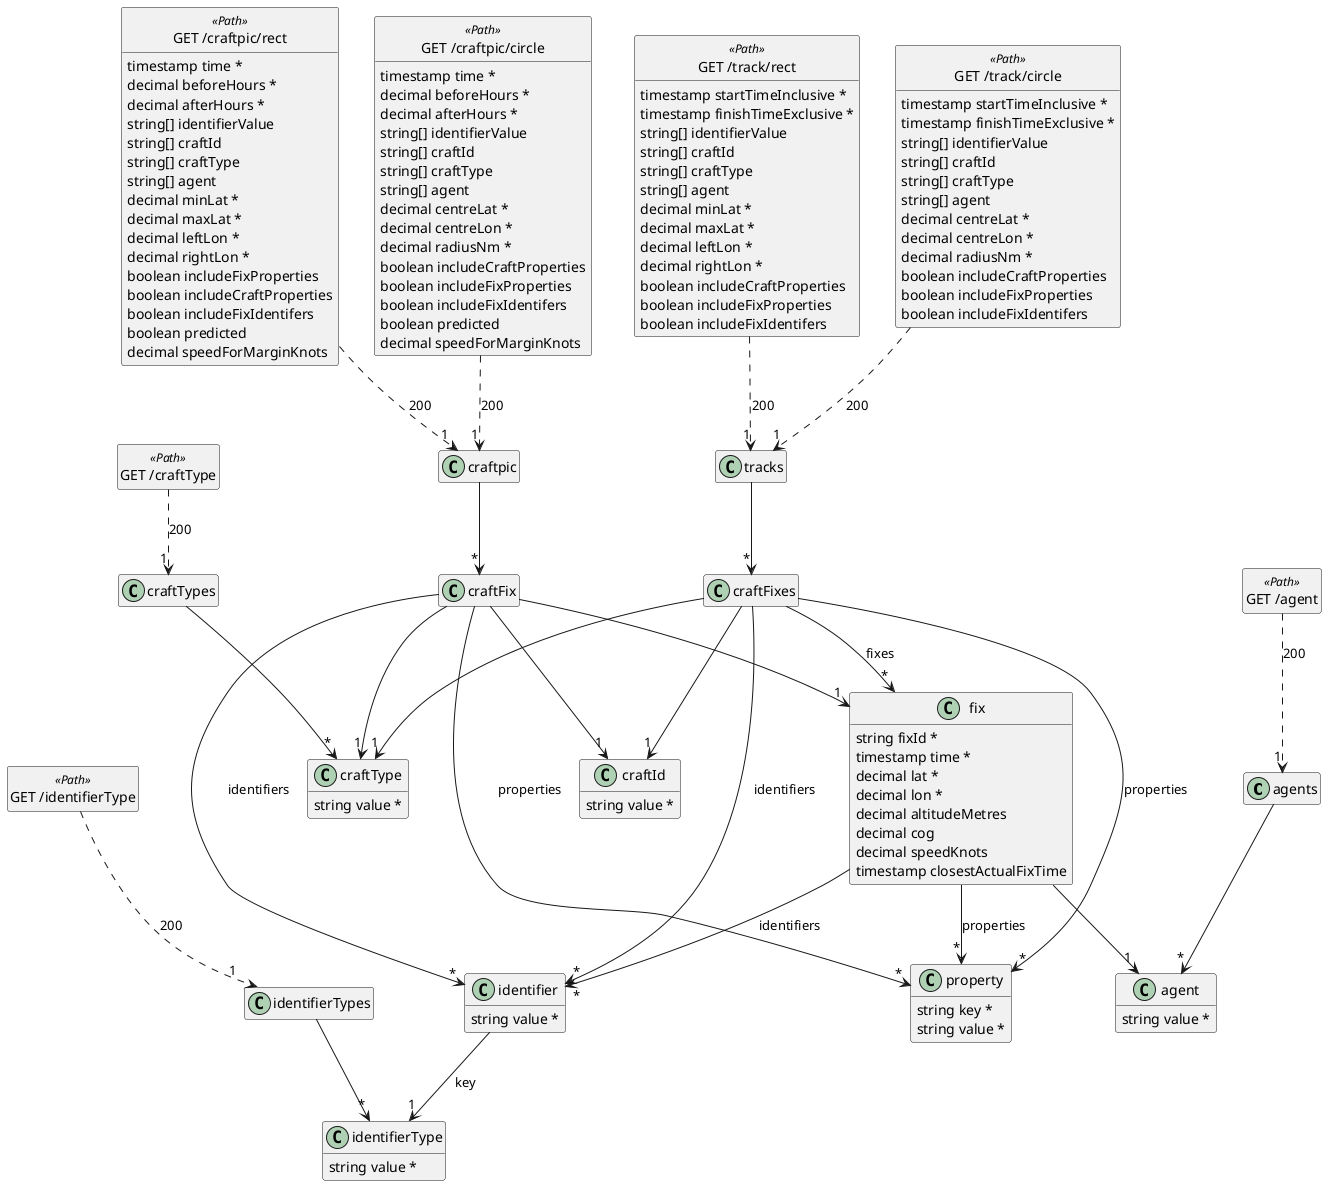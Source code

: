 @startuml
hide <<Path>> circle
hide <<Response>> circle
hide <<Parameter>> circle
hide empty methods
hide empty fields
set namespaceSeparator none

class "agents" {
}

class "agent" {
  {field} string value *
}

class "craftTypes" {
}

class "tracks" {
}

class "craftpic" {
}

class "craftId" {
  {field} string value *
}

class "craftType" {
  {field} string value *
}

class "identifierTypes" {
}

class "identifierType" {
  {field} string value *
}

class "craftFix" {
}

class "craftFixes" {
}

class "identifier" {
  {field} string value *
}

class "property" {
  {field} string key *
  {field} string value *
}

class "fix" {
  {field} string fixId *
  {field} timestamp time *
  {field} decimal lat *
  {field} decimal lon *
  {field} decimal altitudeMetres 
  {field} decimal cog 
  {field} decimal speedKnots 
  {field} timestamp closestActualFixTime 
}

class "GET /agent" <<Path>> {
}

class "GET /craftType" <<Path>> {
}

class "GET /identifierType" <<Path>> {
}

class "GET /track/rect" <<Path>> {
  {field} timestamp startTimeInclusive *
  {field} timestamp finishTimeExclusive *
  {field} string[] identifierValue 
  {field} string[] craftId 
  {field} string[] craftType 
  {field} string[] agent 
  {field} decimal minLat *
  {field} decimal maxLat *
  {field} decimal leftLon *
  {field} decimal rightLon *
  {field} boolean includeCraftProperties 
  {field} boolean includeFixProperties 
  {field} boolean includeFixIdentifers 
}

class "GET /track/circle" <<Path>> {
  {field} timestamp startTimeInclusive *
  {field} timestamp finishTimeExclusive *
  {field} string[] identifierValue 
  {field} string[] craftId 
  {field} string[] craftType 
  {field} string[] agent 
  {field} decimal centreLat *
  {field} decimal centreLon *
  {field} decimal radiusNm *
  {field} boolean includeCraftProperties 
  {field} boolean includeFixProperties 
  {field} boolean includeFixIdentifers 
}

class "GET /craftpic/rect" <<Path>> {
  {field} timestamp time *
  {field} decimal beforeHours *
  {field} decimal afterHours *
  {field} string[] identifierValue 
  {field} string[] craftId 
  {field} string[] craftType 
  {field} string[] agent 
  {field} decimal minLat *
  {field} decimal maxLat *
  {field} decimal leftLon *
  {field} decimal rightLon *
  {field} boolean includeFixProperties 
  {field} boolean includeCraftProperties 
  {field} boolean includeFixIdentifers 
  {field} boolean predicted 
  {field} decimal speedForMarginKnots 
}

class "GET /craftpic/circle" <<Path>> {
  {field} timestamp time *
  {field} decimal beforeHours *
  {field} decimal afterHours *
  {field} string[] identifierValue 
  {field} string[] craftId 
  {field} string[] craftType 
  {field} string[] agent 
  {field} decimal centreLat *
  {field} decimal centreLon *
  {field} decimal radiusNm *
  {field} boolean includeCraftProperties 
  {field} boolean includeFixProperties 
  {field} boolean includeFixIdentifers 
  {field} boolean predicted 
  {field} decimal speedForMarginKnots 
}

"agents" --> "*" "agent"

"craftTypes" --> "*" "craftType"

"tracks" --> "*" "craftFixes"

"craftpic" --> "*" "craftFix"

"identifierTypes" --> "*" "identifierType"

"craftFix" --> "1" "craftId"

"craftFix" --> "1" "craftType"

"craftFix" --> "*" "identifier"  :  "identifiers"

"craftFix" --> "*" "property"  :  "properties"

"craftFix" --> "1" "fix"

"craftFixes" --> "1" "craftId"

"craftFixes" --> "1" "craftType"

"craftFixes" --> "*" "identifier"  :  "identifiers"

"craftFixes" --> "*" "property"  :  "properties"

"craftFixes" --> "*" "fix"  :  "fixes"

"identifier" --> "1" "identifierType"  :  "key"

"fix" --> "1" "agent"

"fix" --> "*" "property"  :  "properties"

"fix" --> "*" "identifier"  :  "identifiers"

"GET /agent" ..> "1" "agents"  :  "200"

"GET /craftType" ..> "1" "craftTypes"  :  "200"

"GET /identifierType" ..> "1" "identifierTypes"  :  "200"

"GET /track/rect" ..> "1" "tracks"  :  "200"

"GET /track/circle" ..> "1" "tracks"  :  "200"

"GET /craftpic/rect" ..> "1" "craftpic"  :  "200"

"GET /craftpic/circle" ..> "1" "craftpic"  :  "200"

@enduml